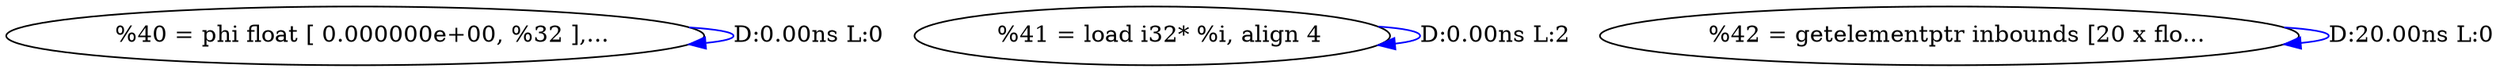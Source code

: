 digraph {
Node0x2d08480[label="  %40 = phi float [ 0.000000e+00, %32 ],..."];
Node0x2d08480 -> Node0x2d08480[label="D:0.00ns L:0",color=blue];
Node0x2d08560[label="  %41 = load i32* %i, align 4"];
Node0x2d08560 -> Node0x2d08560[label="D:0.00ns L:2",color=blue];
Node0x2d08640[label="  %42 = getelementptr inbounds [20 x flo..."];
Node0x2d08640 -> Node0x2d08640[label="D:20.00ns L:0",color=blue];
}

